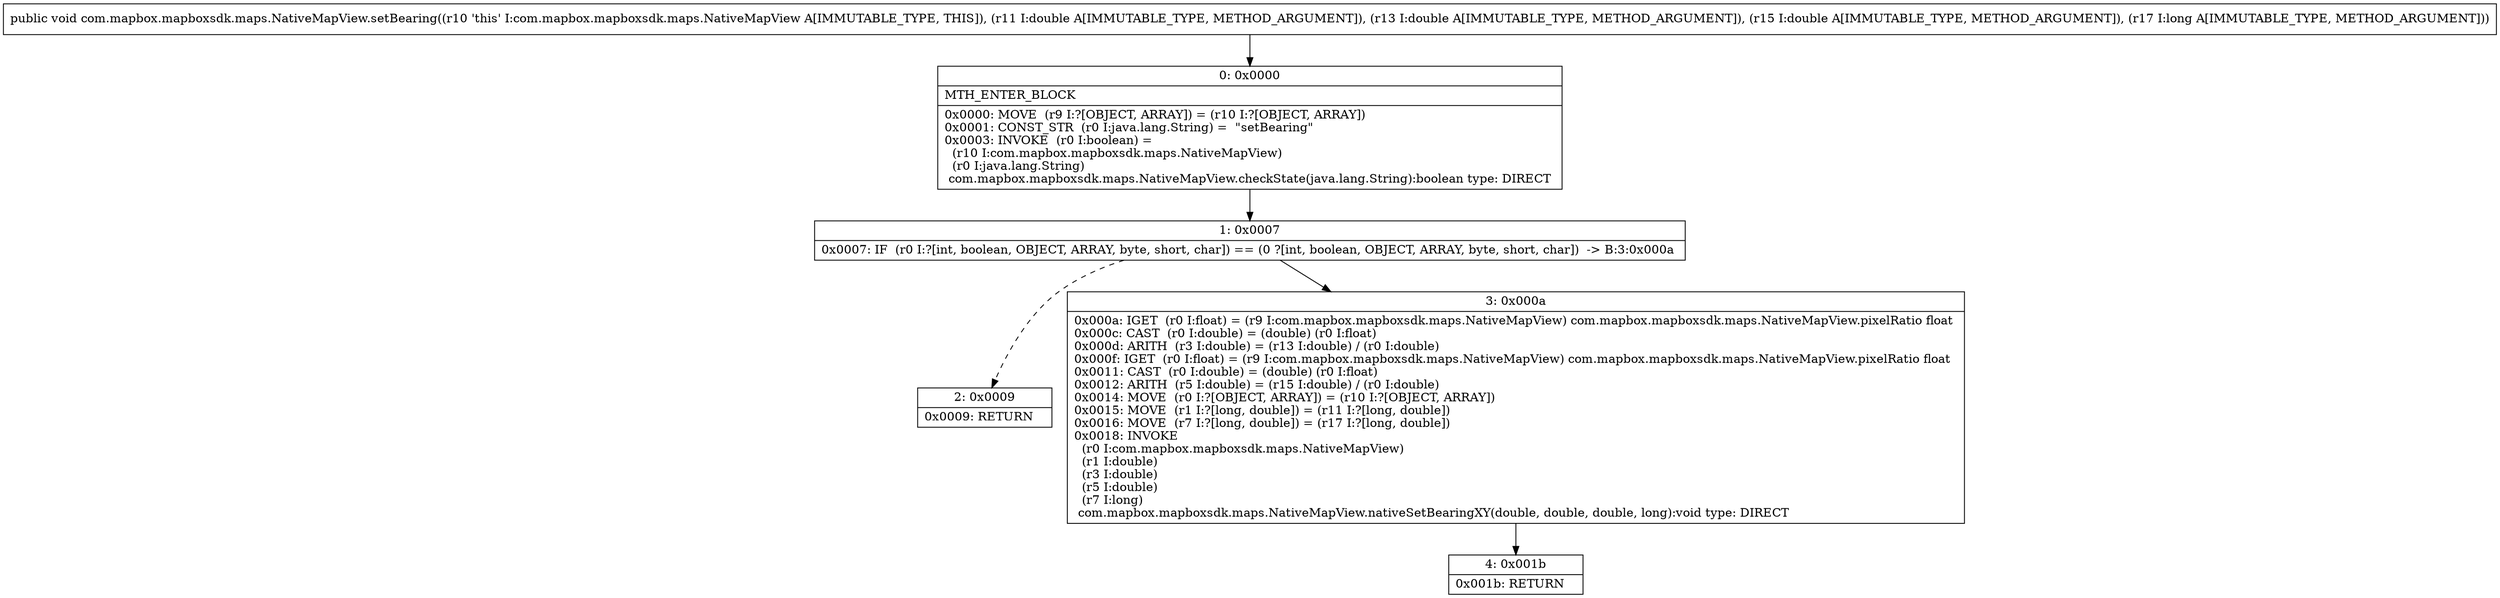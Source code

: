 digraph "CFG forcom.mapbox.mapboxsdk.maps.NativeMapView.setBearing(DDDJ)V" {
Node_0 [shape=record,label="{0\:\ 0x0000|MTH_ENTER_BLOCK\l|0x0000: MOVE  (r9 I:?[OBJECT, ARRAY]) = (r10 I:?[OBJECT, ARRAY]) \l0x0001: CONST_STR  (r0 I:java.lang.String) =  \"setBearing\" \l0x0003: INVOKE  (r0 I:boolean) = \l  (r10 I:com.mapbox.mapboxsdk.maps.NativeMapView)\l  (r0 I:java.lang.String)\l com.mapbox.mapboxsdk.maps.NativeMapView.checkState(java.lang.String):boolean type: DIRECT \l}"];
Node_1 [shape=record,label="{1\:\ 0x0007|0x0007: IF  (r0 I:?[int, boolean, OBJECT, ARRAY, byte, short, char]) == (0 ?[int, boolean, OBJECT, ARRAY, byte, short, char])  \-\> B:3:0x000a \l}"];
Node_2 [shape=record,label="{2\:\ 0x0009|0x0009: RETURN   \l}"];
Node_3 [shape=record,label="{3\:\ 0x000a|0x000a: IGET  (r0 I:float) = (r9 I:com.mapbox.mapboxsdk.maps.NativeMapView) com.mapbox.mapboxsdk.maps.NativeMapView.pixelRatio float \l0x000c: CAST  (r0 I:double) = (double) (r0 I:float) \l0x000d: ARITH  (r3 I:double) = (r13 I:double) \/ (r0 I:double) \l0x000f: IGET  (r0 I:float) = (r9 I:com.mapbox.mapboxsdk.maps.NativeMapView) com.mapbox.mapboxsdk.maps.NativeMapView.pixelRatio float \l0x0011: CAST  (r0 I:double) = (double) (r0 I:float) \l0x0012: ARITH  (r5 I:double) = (r15 I:double) \/ (r0 I:double) \l0x0014: MOVE  (r0 I:?[OBJECT, ARRAY]) = (r10 I:?[OBJECT, ARRAY]) \l0x0015: MOVE  (r1 I:?[long, double]) = (r11 I:?[long, double]) \l0x0016: MOVE  (r7 I:?[long, double]) = (r17 I:?[long, double]) \l0x0018: INVOKE  \l  (r0 I:com.mapbox.mapboxsdk.maps.NativeMapView)\l  (r1 I:double)\l  (r3 I:double)\l  (r5 I:double)\l  (r7 I:long)\l com.mapbox.mapboxsdk.maps.NativeMapView.nativeSetBearingXY(double, double, double, long):void type: DIRECT \l}"];
Node_4 [shape=record,label="{4\:\ 0x001b|0x001b: RETURN   \l}"];
MethodNode[shape=record,label="{public void com.mapbox.mapboxsdk.maps.NativeMapView.setBearing((r10 'this' I:com.mapbox.mapboxsdk.maps.NativeMapView A[IMMUTABLE_TYPE, THIS]), (r11 I:double A[IMMUTABLE_TYPE, METHOD_ARGUMENT]), (r13 I:double A[IMMUTABLE_TYPE, METHOD_ARGUMENT]), (r15 I:double A[IMMUTABLE_TYPE, METHOD_ARGUMENT]), (r17 I:long A[IMMUTABLE_TYPE, METHOD_ARGUMENT])) }"];
MethodNode -> Node_0;
Node_0 -> Node_1;
Node_1 -> Node_2[style=dashed];
Node_1 -> Node_3;
Node_3 -> Node_4;
}


